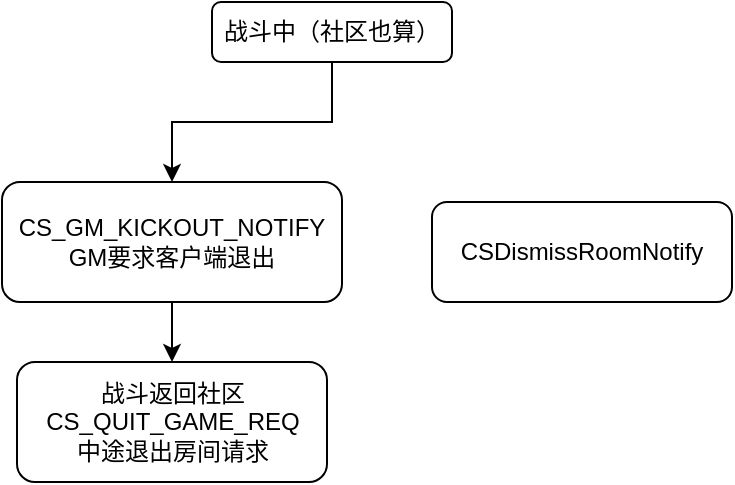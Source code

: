 <mxfile version="15.0.2" type="github">
  <diagram id="j4DWHxsOK9u7hYrtMI9y" name="Page-1">
    <mxGraphModel dx="1422" dy="794" grid="1" gridSize="10" guides="1" tooltips="1" connect="1" arrows="1" fold="1" page="1" pageScale="1" pageWidth="827" pageHeight="1169" math="0" shadow="0">
      <root>
        <mxCell id="0" />
        <mxCell id="1" parent="0" />
        <mxCell id="WuUv6YFnXQ6tK_DXYJZs-3" style="edgeStyle=orthogonalEdgeStyle;rounded=0;orthogonalLoop=1;jettySize=auto;html=1;entryX=0.5;entryY=0;entryDx=0;entryDy=0;" edge="1" parent="1" source="WuUv6YFnXQ6tK_DXYJZs-1" target="WuUv6YFnXQ6tK_DXYJZs-2">
          <mxGeometry relative="1" as="geometry" />
        </mxCell>
        <mxCell id="WuUv6YFnXQ6tK_DXYJZs-1" value="战斗中（社区也算）" style="rounded=1;whiteSpace=wrap;html=1;" vertex="1" parent="1">
          <mxGeometry x="160" y="40" width="120" height="30" as="geometry" />
        </mxCell>
        <mxCell id="WuUv6YFnXQ6tK_DXYJZs-5" style="edgeStyle=orthogonalEdgeStyle;rounded=0;orthogonalLoop=1;jettySize=auto;html=1;" edge="1" parent="1" source="WuUv6YFnXQ6tK_DXYJZs-2" target="WuUv6YFnXQ6tK_DXYJZs-4">
          <mxGeometry relative="1" as="geometry" />
        </mxCell>
        <mxCell id="WuUv6YFnXQ6tK_DXYJZs-2" value="CS_GM_KICKOUT_NOTIFY&lt;br&gt;GM要求客户端退出" style="rounded=1;whiteSpace=wrap;html=1;" vertex="1" parent="1">
          <mxGeometry x="55" y="130" width="170" height="60" as="geometry" />
        </mxCell>
        <mxCell id="WuUv6YFnXQ6tK_DXYJZs-4" value="战斗返回社区&lt;br&gt;CS_QUIT_GAME_REQ&lt;br&gt;中途退出房间请求" style="rounded=1;whiteSpace=wrap;html=1;" vertex="1" parent="1">
          <mxGeometry x="62.5" y="220" width="155" height="60" as="geometry" />
        </mxCell>
        <mxCell id="WuUv6YFnXQ6tK_DXYJZs-7" value="CSDismissRoomNotify" style="rounded=1;whiteSpace=wrap;html=1;" vertex="1" parent="1">
          <mxGeometry x="270" y="140" width="150" height="50" as="geometry" />
        </mxCell>
      </root>
    </mxGraphModel>
  </diagram>
</mxfile>
